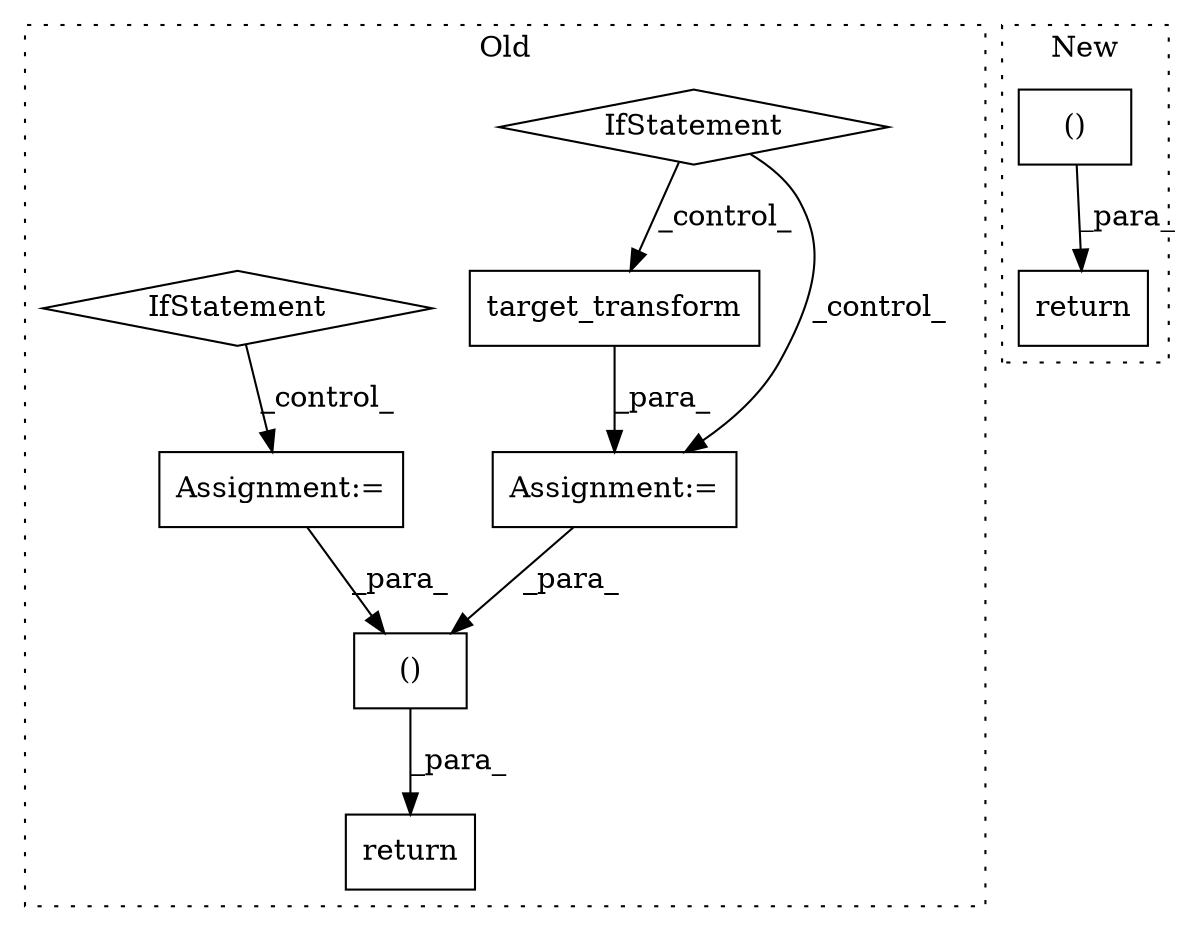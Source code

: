 digraph G {
subgraph cluster0 {
1 [label="target_transform" a="32" s="1114,1137" l="17,1" shape="box"];
3 [label="()" a="106" s="1162" l="23" shape="box"];
4 [label="IfStatement" a="25" s="1059,1092" l="4,2" shape="diamond"];
5 [label="Assignment:=" a="7" s="1026" l="1" shape="box"];
6 [label="IfStatement" a="25" s="986,1012" l="4,2" shape="diamond"];
7 [label="Assignment:=" a="7" s="1108" l="1" shape="box"];
8 [label="return" a="41" s="1150" l="12" shape="box"];
label = "Old";
style="dotted";
}
subgraph cluster1 {
2 [label="()" a="106" s="685" l="15" shape="box"];
9 [label="return" a="41" s="673" l="12" shape="box"];
label = "New";
style="dotted";
}
1 -> 7 [label="_para_"];
2 -> 9 [label="_para_"];
3 -> 8 [label="_para_"];
4 -> 1 [label="_control_"];
4 -> 7 [label="_control_"];
5 -> 3 [label="_para_"];
6 -> 5 [label="_control_"];
7 -> 3 [label="_para_"];
}